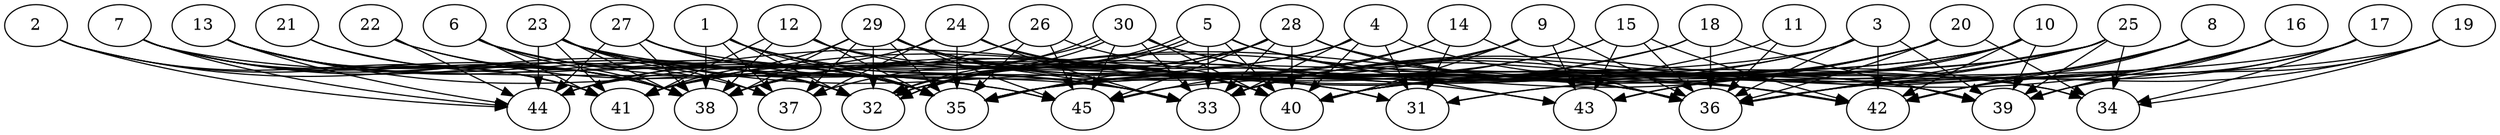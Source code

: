 // DAG automatically generated by daggen at Thu Oct  3 14:07:23 2019
// ./daggen --dot -n 45 --ccr 0.3 --fat 0.9 --regular 0.9 --density 0.6 --mindata 5242880 --maxdata 52428800 
digraph G {
  1 [size="101751467", alpha="0.11", expect_size="30525440"] 
  1 -> 32 [size ="30525440"]
  1 -> 33 [size ="30525440"]
  1 -> 35 [size ="30525440"]
  1 -> 37 [size ="30525440"]
  1 -> 38 [size ="30525440"]
  1 -> 40 [size ="30525440"]
  2 [size="113097387", alpha="0.11", expect_size="33929216"] 
  2 -> 32 [size ="33929216"]
  2 -> 38 [size ="33929216"]
  2 -> 41 [size ="33929216"]
  2 -> 44 [size ="33929216"]
  3 [size="54101333", alpha="0.06", expect_size="16230400"] 
  3 -> 32 [size ="16230400"]
  3 -> 33 [size ="16230400"]
  3 -> 36 [size ="16230400"]
  3 -> 39 [size ="16230400"]
  3 -> 42 [size ="16230400"]
  3 -> 44 [size ="16230400"]
  4 [size="64047787", alpha="0.07", expect_size="19214336"] 
  4 -> 31 [size ="19214336"]
  4 -> 32 [size ="19214336"]
  4 -> 33 [size ="19214336"]
  4 -> 38 [size ="19214336"]
  4 -> 40 [size ="19214336"]
  4 -> 42 [size ="19214336"]
  5 [size="132061867", alpha="0.11", expect_size="39618560"] 
  5 -> 32 [size ="39618560"]
  5 -> 32 [size ="39618560"]
  5 -> 33 [size ="39618560"]
  5 -> 38 [size ="39618560"]
  5 -> 39 [size ="39618560"]
  5 -> 40 [size ="39618560"]
  5 -> 43 [size ="39618560"]
  6 [size="89135787", alpha="0.05", expect_size="26740736"] 
  6 -> 32 [size ="26740736"]
  6 -> 35 [size ="26740736"]
  6 -> 38 [size ="26740736"]
  6 -> 40 [size ="26740736"]
  6 -> 41 [size ="26740736"]
  7 [size="171663360", alpha="0.13", expect_size="51499008"] 
  7 -> 32 [size ="51499008"]
  7 -> 33 [size ="51499008"]
  7 -> 37 [size ="51499008"]
  7 -> 38 [size ="51499008"]
  7 -> 41 [size ="51499008"]
  7 -> 44 [size ="51499008"]
  8 [size="57070933", alpha="0.18", expect_size="17121280"] 
  8 -> 31 [size ="17121280"]
  8 -> 36 [size ="17121280"]
  8 -> 40 [size ="17121280"]
  8 -> 42 [size ="17121280"]
  9 [size="135017813", alpha="0.19", expect_size="40505344"] 
  9 -> 33 [size ="40505344"]
  9 -> 36 [size ="40505344"]
  9 -> 38 [size ="40505344"]
  9 -> 40 [size ="40505344"]
  9 -> 43 [size ="40505344"]
  10 [size="110380373", alpha="0.11", expect_size="33114112"] 
  10 -> 33 [size ="33114112"]
  10 -> 35 [size ="33114112"]
  10 -> 39 [size ="33114112"]
  10 -> 41 [size ="33114112"]
  10 -> 42 [size ="33114112"]
  10 -> 43 [size ="33114112"]
  11 [size="105939627", alpha="0.07", expect_size="31781888"] 
  11 -> 35 [size ="31781888"]
  11 -> 36 [size ="31781888"]
  12 [size="35553280", alpha="0.09", expect_size="10665984"] 
  12 -> 35 [size ="10665984"]
  12 -> 38 [size ="10665984"]
  12 -> 40 [size ="10665984"]
  12 -> 41 [size ="10665984"]
  12 -> 42 [size ="10665984"]
  13 [size="123907413", alpha="0.02", expect_size="37172224"] 
  13 -> 32 [size ="37172224"]
  13 -> 35 [size ="37172224"]
  13 -> 38 [size ="37172224"]
  13 -> 41 [size ="37172224"]
  13 -> 44 [size ="37172224"]
  13 -> 45 [size ="37172224"]
  14 [size="173786453", alpha="0.08", expect_size="52135936"] 
  14 -> 31 [size ="52135936"]
  14 -> 35 [size ="52135936"]
  14 -> 36 [size ="52135936"]
  14 -> 45 [size ="52135936"]
  15 [size="73079467", alpha="0.08", expect_size="21923840"] 
  15 -> 32 [size ="21923840"]
  15 -> 36 [size ="21923840"]
  15 -> 41 [size ="21923840"]
  15 -> 42 [size ="21923840"]
  15 -> 43 [size ="21923840"]
  16 [size="158085120", alpha="0.17", expect_size="47425536"] 
  16 -> 39 [size ="47425536"]
  16 -> 40 [size ="47425536"]
  16 -> 42 [size ="47425536"]
  16 -> 43 [size ="47425536"]
  17 [size="43687253", alpha="0.10", expect_size="13106176"] 
  17 -> 34 [size ="13106176"]
  17 -> 36 [size ="13106176"]
  17 -> 40 [size ="13106176"]
  17 -> 42 [size ="13106176"]
  18 [size="144810667", alpha="0.08", expect_size="43443200"] 
  18 -> 35 [size ="43443200"]
  18 -> 36 [size ="43443200"]
  18 -> 39 [size ="43443200"]
  18 -> 44 [size ="43443200"]
  19 [size="127119360", alpha="0.01", expect_size="38135808"] 
  19 -> 31 [size ="38135808"]
  19 -> 34 [size ="38135808"]
  19 -> 36 [size ="38135808"]
  19 -> 39 [size ="38135808"]
  20 [size="122050560", alpha="0.13", expect_size="36615168"] 
  20 -> 32 [size ="36615168"]
  20 -> 33 [size ="36615168"]
  20 -> 34 [size ="36615168"]
  20 -> 35 [size ="36615168"]
  20 -> 36 [size ="36615168"]
  20 -> 40 [size ="36615168"]
  21 [size="49244160", alpha="0.15", expect_size="14773248"] 
  21 -> 35 [size ="14773248"]
  21 -> 38 [size ="14773248"]
  22 [size="106540373", alpha="0.10", expect_size="31962112"] 
  22 -> 35 [size ="31962112"]
  22 -> 44 [size ="31962112"]
  22 -> 45 [size ="31962112"]
  23 [size="17619627", alpha="0.09", expect_size="5285888"] 
  23 -> 31 [size ="5285888"]
  23 -> 32 [size ="5285888"]
  23 -> 33 [size ="5285888"]
  23 -> 34 [size ="5285888"]
  23 -> 35 [size ="5285888"]
  23 -> 37 [size ="5285888"]
  23 -> 38 [size ="5285888"]
  23 -> 41 [size ="5285888"]
  23 -> 44 [size ="5285888"]
  24 [size="35269973", alpha="0.14", expect_size="10580992"] 
  24 -> 33 [size ="10580992"]
  24 -> 35 [size ="10580992"]
  24 -> 36 [size ="10580992"]
  24 -> 37 [size ="10580992"]
  24 -> 40 [size ="10580992"]
  24 -> 44 [size ="10580992"]
  25 [size="101720747", alpha="0.14", expect_size="30516224"] 
  25 -> 33 [size ="30516224"]
  25 -> 34 [size ="30516224"]
  25 -> 35 [size ="30516224"]
  25 -> 36 [size ="30516224"]
  25 -> 39 [size ="30516224"]
  25 -> 40 [size ="30516224"]
  25 -> 45 [size ="30516224"]
  26 [size="165632000", alpha="0.03", expect_size="49689600"] 
  26 -> 35 [size ="49689600"]
  26 -> 38 [size ="49689600"]
  26 -> 42 [size ="49689600"]
  26 -> 45 [size ="49689600"]
  27 [size="141274453", alpha="0.12", expect_size="42382336"] 
  27 -> 33 [size ="42382336"]
  27 -> 35 [size ="42382336"]
  27 -> 36 [size ="42382336"]
  27 -> 38 [size ="42382336"]
  27 -> 44 [size ="42382336"]
  28 [size="59531947", alpha="0.05", expect_size="17859584"] 
  28 -> 33 [size ="17859584"]
  28 -> 34 [size ="17859584"]
  28 -> 35 [size ="17859584"]
  28 -> 36 [size ="17859584"]
  28 -> 37 [size ="17859584"]
  28 -> 38 [size ="17859584"]
  28 -> 40 [size ="17859584"]
  28 -> 45 [size ="17859584"]
  29 [size="119435947", alpha="0.13", expect_size="35830784"] 
  29 -> 31 [size ="35830784"]
  29 -> 32 [size ="35830784"]
  29 -> 33 [size ="35830784"]
  29 -> 35 [size ="35830784"]
  29 -> 37 [size ="35830784"]
  29 -> 38 [size ="35830784"]
  29 -> 40 [size ="35830784"]
  29 -> 41 [size ="35830784"]
  29 -> 43 [size ="35830784"]
  29 -> 45 [size ="35830784"]
  30 [size="129546240", alpha="0.14", expect_size="38863872"] 
  30 -> 32 [size ="38863872"]
  30 -> 32 [size ="38863872"]
  30 -> 33 [size ="38863872"]
  30 -> 36 [size ="38863872"]
  30 -> 39 [size ="38863872"]
  30 -> 40 [size ="38863872"]
  30 -> 41 [size ="38863872"]
  30 -> 45 [size ="38863872"]
  31 [size="74513067", alpha="0.05", expect_size="22353920"] 
  32 [size="38615040", alpha="0.19", expect_size="11584512"] 
  33 [size="117480107", alpha="0.06", expect_size="35244032"] 
  34 [size="33153707", alpha="0.14", expect_size="9946112"] 
  35 [size="146790400", alpha="0.08", expect_size="44037120"] 
  36 [size="101113173", alpha="0.00", expect_size="30333952"] 
  37 [size="125071360", alpha="0.16", expect_size="37521408"] 
  38 [size="58279253", alpha="0.07", expect_size="17483776"] 
  39 [size="97624747", alpha="0.13", expect_size="29287424"] 
  40 [size="46076587", alpha="0.12", expect_size="13822976"] 
  41 [size="153825280", alpha="0.15", expect_size="46147584"] 
  42 [size="37485227", alpha="0.09", expect_size="11245568"] 
  43 [size="29699413", alpha="0.03", expect_size="8909824"] 
  44 [size="79622827", alpha="0.20", expect_size="23886848"] 
  45 [size="28989440", alpha="0.07", expect_size="8696832"] 
}
